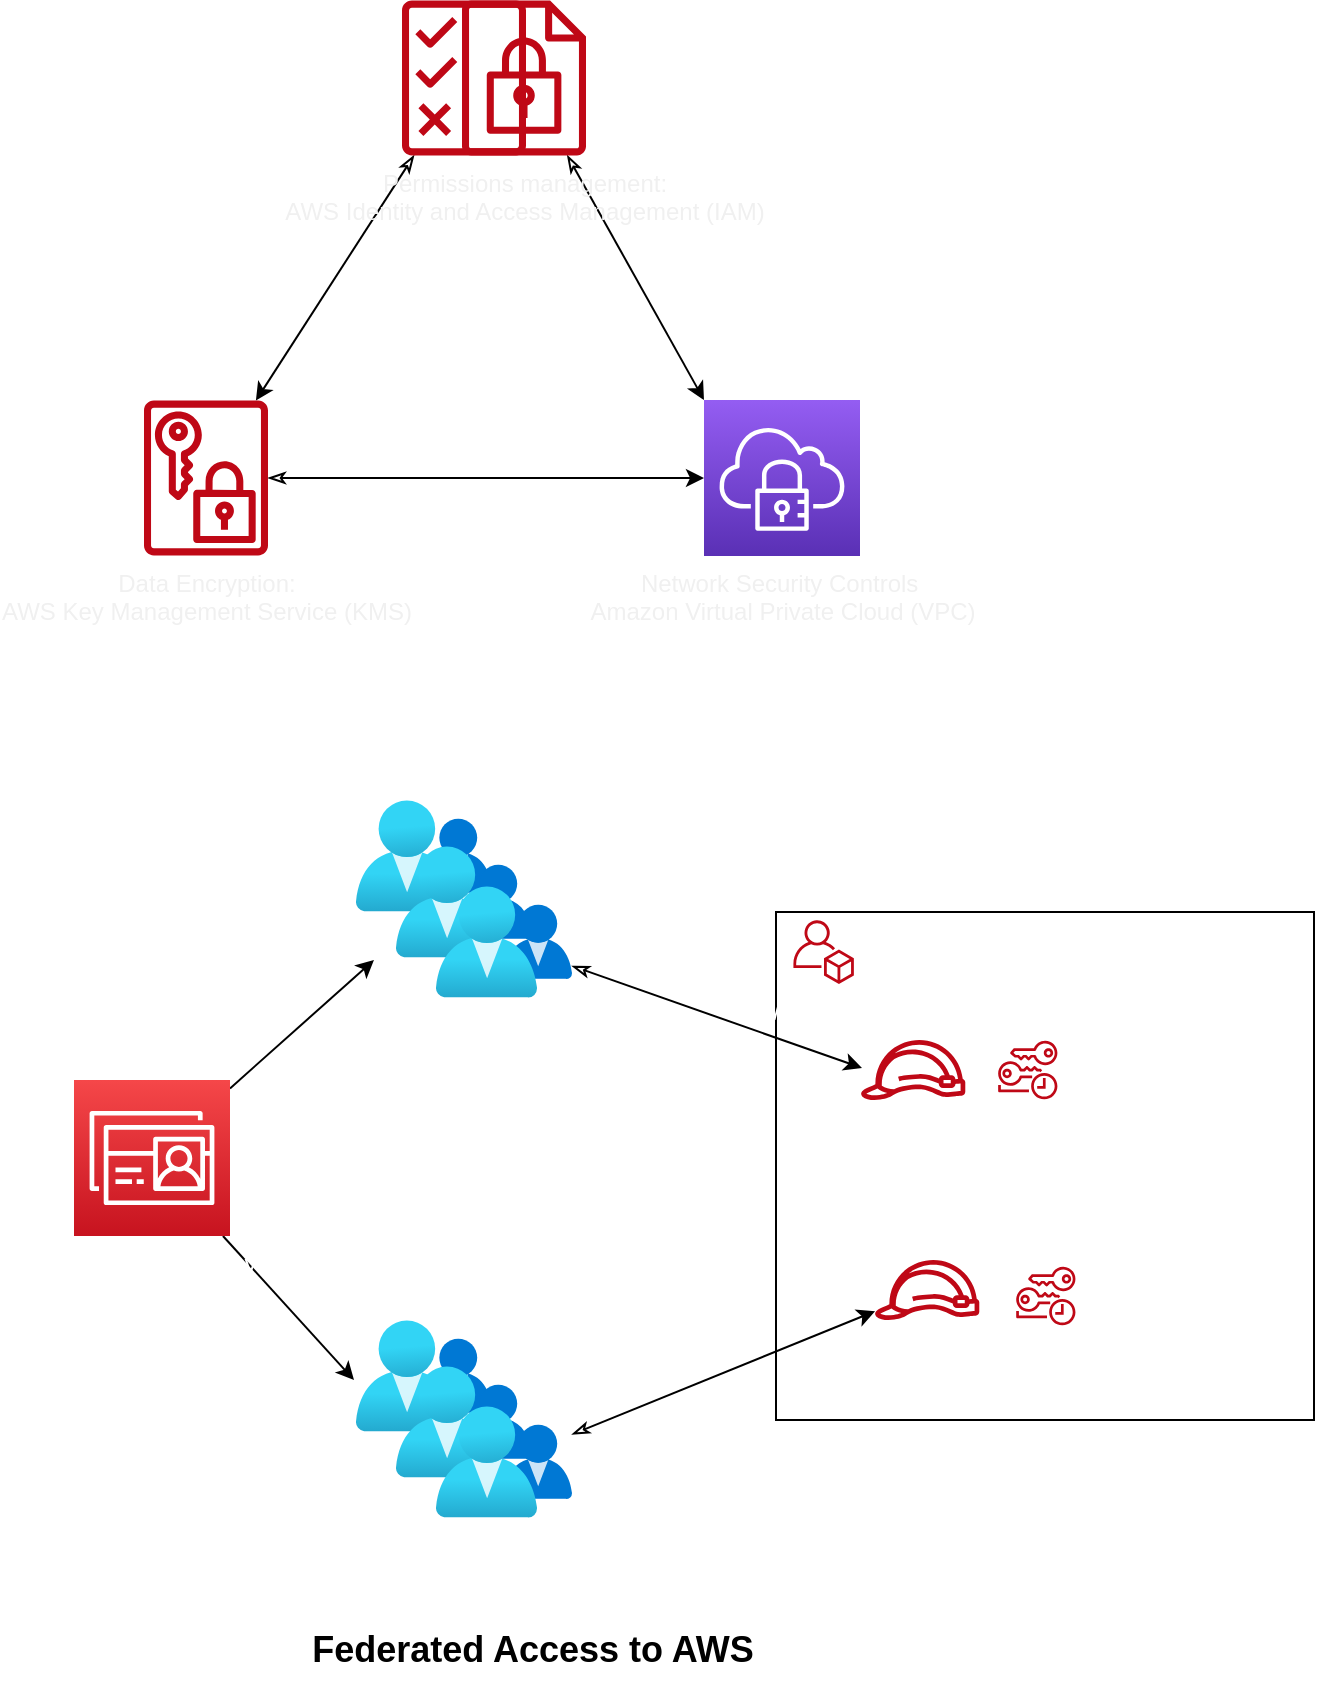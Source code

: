 <mxfile>
    <diagram id="h5HP5lQ0RciIR4XBi29Y" name="IAM">
        <mxGraphModel dx="1729" dy="1167" grid="1" gridSize="10" guides="1" tooltips="1" connect="1" arrows="1" fold="1" page="1" pageScale="1" pageWidth="827" pageHeight="1169" math="0" shadow="0">
            <root>
                <mxCell id="0"/>
                <mxCell id="1" parent="0"/>
                <mxCell id="35" value="" style="rounded=0;whiteSpace=wrap;html=1;fontColor=#FFFFFF;fillColor=none;" parent="1" vertex="1">
                    <mxGeometry x="491" y="576" width="269" height="254" as="geometry"/>
                </mxCell>
                <mxCell id="9" style="edgeStyle=none;html=1;startArrow=classicThin;startFill=0;strokeColor=default;" parent="1" source="2" target="5" edge="1">
                    <mxGeometry relative="1" as="geometry"/>
                </mxCell>
                <mxCell id="2" value="&lt;span style=&quot;color: rgb(240 , 240 , 240)&quot;&gt;Data Encryption: &lt;br&gt;AWS Key Management Service (KMS)&lt;/span&gt;" style="sketch=0;outlineConnect=0;fontColor=#232F3E;gradientColor=none;fillColor=#BF0816;strokeColor=none;dashed=0;verticalLabelPosition=bottom;verticalAlign=top;align=center;html=1;fontSize=12;fontStyle=0;aspect=fixed;pointerEvents=1;shape=mxgraph.aws4.data_encryption_key;" parent="1" vertex="1">
                    <mxGeometry x="175" y="320" width="62" height="78" as="geometry"/>
                </mxCell>
                <mxCell id="5" value="&lt;span style=&quot;color: rgb(240 , 240 , 240)&quot;&gt;Network Security Controls&amp;nbsp;&lt;/span&gt;&lt;br style=&quot;color: rgb(240 , 240 , 240)&quot;&gt;&lt;span style=&quot;color: rgb(240 , 240 , 240)&quot;&gt;Amazon Virtual Private Cloud (VPC)&lt;/span&gt;" style="sketch=0;points=[[0,0,0],[0.25,0,0],[0.5,0,0],[0.75,0,0],[1,0,0],[0,1,0],[0.25,1,0],[0.5,1,0],[0.75,1,0],[1,1,0],[0,0.25,0],[0,0.5,0],[0,0.75,0],[1,0.25,0],[1,0.5,0],[1,0.75,0]];outlineConnect=0;fontColor=#232F3E;gradientColor=#945DF2;gradientDirection=north;fillColor=#5A30B5;strokeColor=#ffffff;dashed=0;verticalLabelPosition=bottom;verticalAlign=top;align=center;html=1;fontSize=12;fontStyle=0;aspect=fixed;shape=mxgraph.aws4.resourceIcon;resIcon=mxgraph.aws4.client_vpn;" parent="1" vertex="1">
                    <mxGeometry x="455" y="320" width="78" height="78" as="geometry"/>
                </mxCell>
                <mxCell id="16" style="edgeStyle=none;html=1;startArrow=classicThin;startFill=0;strokeColor=default;" parent="1" source="14" target="2" edge="1">
                    <mxGeometry relative="1" as="geometry"/>
                </mxCell>
                <mxCell id="14" value="" style="sketch=0;outlineConnect=0;fontColor=#232F3E;gradientColor=none;fillColor=#BF0816;strokeColor=none;dashed=0;verticalLabelPosition=bottom;verticalAlign=top;align=center;html=1;fontSize=12;fontStyle=0;aspect=fixed;pointerEvents=1;shape=mxgraph.aws4.permissions;" parent="1" vertex="1">
                    <mxGeometry x="304" y="120" width="62" height="78" as="geometry"/>
                </mxCell>
                <mxCell id="17" style="edgeStyle=none;html=1;startArrow=classicThin;startFill=0;strokeColor=default;entryX=0;entryY=0;entryDx=0;entryDy=0;entryPerimeter=0;" parent="1" source="15" target="5" edge="1">
                    <mxGeometry relative="1" as="geometry"/>
                </mxCell>
                <mxCell id="15" value="&lt;span style=&quot;color: rgb(240 , 240 , 240)&quot;&gt;Permissions management:&lt;/span&gt;&lt;br style=&quot;color: rgb(240 , 240 , 240)&quot;&gt;&lt;span style=&quot;color: rgb(240 , 240 , 240)&quot;&gt;AWS Identity and Access Management (IAM)&lt;/span&gt;" style="sketch=0;outlineConnect=0;fontColor=#232F3E;gradientColor=none;fillColor=#BF0816;strokeColor=none;dashed=0;verticalLabelPosition=bottom;verticalAlign=top;align=center;html=1;fontSize=12;fontStyle=0;aspect=fixed;pointerEvents=1;shape=mxgraph.aws4.encrypted_data;" parent="1" vertex="1">
                    <mxGeometry x="334" y="120" width="62" height="78" as="geometry"/>
                </mxCell>
                <mxCell id="39" style="edgeStyle=none;html=1;" parent="1" source="18" edge="1">
                    <mxGeometry relative="1" as="geometry">
                        <mxPoint x="290" y="600" as="targetPoint"/>
                    </mxGeometry>
                </mxCell>
                <mxCell id="40" style="edgeStyle=none;html=1;" parent="1" source="18" edge="1">
                    <mxGeometry relative="1" as="geometry">
                        <mxPoint x="280" y="810" as="targetPoint"/>
                    </mxGeometry>
                </mxCell>
                <mxCell id="18" value="&lt;font color=&quot;#ffffff&quot;&gt;Corporate Identity Provider&lt;/font&gt;" style="sketch=0;points=[[0,0,0],[0.25,0,0],[0.5,0,0],[0.75,0,0],[1,0,0],[0,1,0],[0.25,1,0],[0.5,1,0],[0.75,1,0],[1,1,0],[0,0.25,0],[0,0.5,0],[0,0.75,0],[1,0.25,0],[1,0.5,0],[1,0.75,0]];outlineConnect=0;fontColor=#232F3E;gradientColor=#F54749;gradientDirection=north;fillColor=#C7131F;strokeColor=#ffffff;dashed=0;verticalLabelPosition=bottom;verticalAlign=top;align=center;html=1;fontSize=12;fontStyle=0;aspect=fixed;shape=mxgraph.aws4.resourceIcon;resIcon=mxgraph.aws4.directory_service;" parent="1" vertex="1">
                    <mxGeometry x="140" y="660" width="78" height="78" as="geometry"/>
                </mxCell>
                <mxCell id="23" value="" style="aspect=fixed;html=1;points=[];align=center;image;fontSize=12;image=img/lib/azure2/identity/Groups.svg;fontColor=#FFFFFF;" parent="1" vertex="1">
                    <mxGeometry x="281" y="520" width="68" height="56.0" as="geometry"/>
                </mxCell>
                <mxCell id="24" value="" style="aspect=fixed;html=1;points=[];align=center;image;fontSize=12;image=img/lib/azure2/identity/Groups.svg;fontColor=#FFFFFF;" parent="1" vertex="1">
                    <mxGeometry x="301" y="543" width="68" height="56.0" as="geometry"/>
                </mxCell>
                <mxCell id="37" style="edgeStyle=none;html=1;entryX=0.009;entryY=0.467;entryDx=0;entryDy=0;entryPerimeter=0;fontColor=#FFFFFF;startArrow=classicThin;startFill=0;strokeColor=default;" parent="1" source="25" target="30" edge="1">
                    <mxGeometry relative="1" as="geometry"/>
                </mxCell>
                <mxCell id="25" value="Corporate Identities&lt;br&gt;(administrators)" style="aspect=fixed;html=1;points=[];align=center;image;fontSize=12;image=img/lib/azure2/identity/Groups.svg;fontColor=#FFFFFF;" parent="1" vertex="1">
                    <mxGeometry x="321" y="563" width="68" height="56.0" as="geometry"/>
                </mxCell>
                <mxCell id="26" value="" style="aspect=fixed;html=1;points=[];align=center;image;fontSize=12;image=img/lib/azure2/identity/Groups.svg;fontColor=#FFFFFF;" parent="1" vertex="1">
                    <mxGeometry x="281" y="780" width="68" height="56.0" as="geometry"/>
                </mxCell>
                <mxCell id="27" value="" style="aspect=fixed;html=1;points=[];align=center;image;fontSize=12;image=img/lib/azure2/identity/Groups.svg;fontColor=#FFFFFF;" parent="1" vertex="1">
                    <mxGeometry x="301" y="803" width="68" height="56.0" as="geometry"/>
                </mxCell>
                <mxCell id="38" style="edgeStyle=none;html=1;fontColor=#FFFFFF;startArrow=classicThin;startFill=0;strokeColor=default;" parent="1" source="28" target="34" edge="1">
                    <mxGeometry relative="1" as="geometry"/>
                </mxCell>
                <mxCell id="28" value="Corporate Identities&lt;br&gt;(developers)" style="aspect=fixed;html=1;points=[];align=center;image;fontSize=12;image=img/lib/azure2/identity/Groups.svg;fontColor=#FFFFFF;" parent="1" vertex="1">
                    <mxGeometry x="321" y="823" width="68" height="56.0" as="geometry"/>
                </mxCell>
                <mxCell id="29" value="&lt;font color=&quot;#ffffff&quot;&gt;AWS account&lt;/font&gt;" style="sketch=0;outlineConnect=0;fontColor=#232F3E;gradientColor=none;fillColor=#BF0816;strokeColor=none;dashed=0;verticalLabelPosition=bottom;verticalAlign=top;align=center;html=1;fontSize=12;fontStyle=0;aspect=fixed;pointerEvents=1;shape=mxgraph.aws4.organizations_account;" parent="1" vertex="1">
                    <mxGeometry x="499.64" y="580" width="30.36" height="32" as="geometry"/>
                </mxCell>
                <mxCell id="30" value="&lt;font color=&quot;#ffffff&quot;&gt;IAM role: &lt;br&gt;administrator&lt;/font&gt;" style="sketch=0;outlineConnect=0;fontColor=#232F3E;gradientColor=none;fillColor=#BF0816;strokeColor=none;dashed=0;verticalLabelPosition=bottom;verticalAlign=top;align=center;html=1;fontSize=12;fontStyle=0;aspect=fixed;pointerEvents=1;shape=mxgraph.aws4.role;" parent="1" vertex="1">
                    <mxGeometry x="533" y="640" width="53.18" height="30" as="geometry"/>
                </mxCell>
                <mxCell id="32" value="" style="sketch=0;outlineConnect=0;fontColor=#232F3E;gradientColor=none;fillColor=#BF0816;strokeColor=none;dashed=0;verticalLabelPosition=bottom;verticalAlign=top;align=center;html=1;fontSize=12;fontStyle=0;aspect=fixed;pointerEvents=1;shape=mxgraph.aws4.temporary_security_credential;" parent="1" vertex="1">
                    <mxGeometry x="611.1" y="753" width="29.62" height="30" as="geometry"/>
                </mxCell>
                <mxCell id="33" value="" style="sketch=0;outlineConnect=0;fontColor=#232F3E;gradientColor=none;fillColor=#BF0816;strokeColor=none;dashed=0;verticalLabelPosition=bottom;verticalAlign=top;align=center;html=1;fontSize=12;fontStyle=0;aspect=fixed;pointerEvents=1;shape=mxgraph.aws4.temporary_security_credential;" parent="1" vertex="1">
                    <mxGeometry x="602.08" y="640" width="29.62" height="30" as="geometry"/>
                </mxCell>
                <mxCell id="34" value="&lt;font color=&quot;#ffffff&quot;&gt;IAM role: &lt;br&gt;developer&lt;/font&gt;" style="sketch=0;outlineConnect=0;fontColor=#232F3E;gradientColor=none;fillColor=#BF0816;strokeColor=none;dashed=0;verticalLabelPosition=bottom;verticalAlign=top;align=center;html=1;fontSize=12;fontStyle=0;aspect=fixed;pointerEvents=1;shape=mxgraph.aws4.role;" parent="1" vertex="1">
                    <mxGeometry x="540" y="750" width="53.18" height="30" as="geometry"/>
                </mxCell>
                <mxCell id="36" value="Temporary security credentials" style="text;html=1;strokeColor=none;fillColor=none;align=center;verticalAlign=middle;whiteSpace=wrap;rounded=0;fontColor=#FFFFFF;" parent="1" vertex="1">
                    <mxGeometry x="630" y="700" width="110" height="30" as="geometry"/>
                </mxCell>
                <mxCell id="41" value="&lt;h2&gt;Federated Access to AWS&lt;/h2&gt;" style="text;html=1;strokeColor=none;fillColor=none;align=center;verticalAlign=middle;whiteSpace=wrap;rounded=0;" parent="1" vertex="1">
                    <mxGeometry x="209" y="930" width="321" height="30" as="geometry"/>
                </mxCell>
            </root>
        </mxGraphModel>
    </diagram>
    <diagram id="4UVup8vjro2dyPauXuV1" name="Serverless DR">
        <mxGraphModel dx="2556" dy="1167" grid="1" gridSize="10" guides="1" tooltips="1" connect="1" arrows="1" fold="1" page="1" pageScale="1" pageWidth="827" pageHeight="1169" math="0" shadow="0">
            <root>
                <mxCell id="DzoBdhxqbXTC1pfXNYi0-0"/>
                <mxCell id="DzoBdhxqbXTC1pfXNYi0-1" parent="DzoBdhxqbXTC1pfXNYi0-0"/>
                <mxCell id="DzoBdhxqbXTC1pfXNYi0-32" value="" style="rounded=0;whiteSpace=wrap;html=1;dashed=1;fillColor=none;dashPattern=1 1;" vertex="1" parent="DzoBdhxqbXTC1pfXNYi0-1">
                    <mxGeometry x="10" y="130" width="860" height="660" as="geometry"/>
                </mxCell>
                <mxCell id="DzoBdhxqbXTC1pfXNYi0-22" style="edgeStyle=none;html=1;entryX=0.5;entryY=0;entryDx=0;entryDy=0;entryPerimeter=0;" edge="1" parent="DzoBdhxqbXTC1pfXNYi0-1" source="DzoBdhxqbXTC1pfXNYi0-2" target="DzoBdhxqbXTC1pfXNYi0-6">
                    <mxGeometry relative="1" as="geometry"/>
                </mxCell>
                <mxCell id="DzoBdhxqbXTC1pfXNYi0-2" value="" style="sketch=0;points=[[0,0,0],[0.25,0,0],[0.5,0,0],[0.75,0,0],[1,0,0],[0,1,0],[0.25,1,0],[0.5,1,0],[0.75,1,0],[1,1,0],[0,0.25,0],[0,0.5,0],[0,0.75,0],[1,0.25,0],[1,0.5,0],[1,0.75,0]];outlineConnect=0;fontColor=#232F3E;gradientColor=#945DF2;gradientDirection=north;fillColor=#5A30B5;strokeColor=#ffffff;dashed=0;verticalLabelPosition=bottom;verticalAlign=top;align=center;html=1;fontSize=12;fontStyle=0;aspect=fixed;shape=mxgraph.aws4.resourceIcon;resIcon=mxgraph.aws4.api_gateway;" vertex="1" parent="DzoBdhxqbXTC1pfXNYi0-1">
                    <mxGeometry x="170" y="336" width="60" height="60" as="geometry"/>
                </mxCell>
                <mxCell id="DzoBdhxqbXTC1pfXNYi0-23" value="" style="edgeStyle=none;html=1;" edge="1" parent="DzoBdhxqbXTC1pfXNYi0-1" source="DzoBdhxqbXTC1pfXNYi0-6" target="DzoBdhxqbXTC1pfXNYi0-8">
                    <mxGeometry relative="1" as="geometry"/>
                </mxCell>
                <mxCell id="DzoBdhxqbXTC1pfXNYi0-24" style="edgeStyle=none;html=1;" edge="1" parent="DzoBdhxqbXTC1pfXNYi0-1" source="DzoBdhxqbXTC1pfXNYi0-6" target="DzoBdhxqbXTC1pfXNYi0-10">
                    <mxGeometry relative="1" as="geometry"/>
                </mxCell>
                <mxCell id="DzoBdhxqbXTC1pfXNYi0-6" value="" style="sketch=0;points=[[0,0,0],[0.25,0,0],[0.5,0,0],[0.75,0,0],[1,0,0],[0,1,0],[0.25,1,0],[0.5,1,0],[0.75,1,0],[1,1,0],[0,0.25,0],[0,0.5,0],[0,0.75,0],[1,0.25,0],[1,0.5,0],[1,0.75,0]];outlineConnect=0;fontColor=#232F3E;gradientColor=#F78E04;gradientDirection=north;fillColor=#D05C17;strokeColor=#ffffff;dashed=0;verticalLabelPosition=bottom;verticalAlign=top;align=center;html=1;fontSize=12;fontStyle=0;aspect=fixed;shape=mxgraph.aws4.resourceIcon;resIcon=mxgraph.aws4.lambda;" vertex="1" parent="DzoBdhxqbXTC1pfXNYi0-1">
                    <mxGeometry x="170" y="466" width="60" height="60" as="geometry"/>
                </mxCell>
                <mxCell id="DzoBdhxqbXTC1pfXNYi0-28" style="edgeStyle=none;html=1;dashed=1;" edge="1" parent="DzoBdhxqbXTC1pfXNYi0-1" source="DzoBdhxqbXTC1pfXNYi0-8" target="DzoBdhxqbXTC1pfXNYi0-14">
                    <mxGeometry relative="1" as="geometry">
                        <Array as="points">
                            <mxPoint x="169" y="710"/>
                            <mxPoint x="659" y="710"/>
                        </Array>
                    </mxGeometry>
                </mxCell>
                <mxCell id="DzoBdhxqbXTC1pfXNYi0-30" value="Two way bucket replication" style="edgeLabel;html=1;align=center;verticalAlign=middle;resizable=0;points=[];" vertex="1" connectable="0" parent="DzoBdhxqbXTC1pfXNYi0-28">
                    <mxGeometry x="-0.044" y="2" relative="1" as="geometry">
                        <mxPoint y="1" as="offset"/>
                    </mxGeometry>
                </mxCell>
                <mxCell id="DzoBdhxqbXTC1pfXNYi0-8" value="" style="sketch=0;outlineConnect=0;fontColor=#232F3E;gradientColor=none;fillColor=#3F8624;strokeColor=none;dashed=0;verticalLabelPosition=bottom;verticalAlign=top;align=center;html=1;fontSize=12;fontStyle=0;aspect=fixed;pointerEvents=1;shape=mxgraph.aws4.bucket;" vertex="1" parent="DzoBdhxqbXTC1pfXNYi0-1">
                    <mxGeometry x="140" y="601" width="57.69" height="60" as="geometry"/>
                </mxCell>
                <mxCell id="DzoBdhxqbXTC1pfXNYi0-29" style="edgeStyle=none;html=1;entryX=0;entryY=0.5;entryDx=0;entryDy=0;entryPerimeter=0;dashed=1;" edge="1" parent="DzoBdhxqbXTC1pfXNYi0-1" source="DzoBdhxqbXTC1pfXNYi0-10" target="DzoBdhxqbXTC1pfXNYi0-15">
                    <mxGeometry relative="1" as="geometry"/>
                </mxCell>
                <mxCell id="DzoBdhxqbXTC1pfXNYi0-31" value="Global table&lt;br&gt;(multi-master replicas)" style="edgeLabel;html=1;align=center;verticalAlign=middle;resizable=0;points=[];" vertex="1" connectable="0" parent="DzoBdhxqbXTC1pfXNYi0-29">
                    <mxGeometry x="-0.082" y="3" relative="1" as="geometry">
                        <mxPoint y="1" as="offset"/>
                    </mxGeometry>
                </mxCell>
                <mxCell id="DzoBdhxqbXTC1pfXNYi0-10" value="" style="outlineConnect=0;dashed=0;verticalLabelPosition=bottom;verticalAlign=top;align=center;html=1;shape=mxgraph.aws3.dynamo_db;fillColor=#2E73B8;gradientColor=none;" vertex="1" parent="DzoBdhxqbXTC1pfXNYi0-1">
                    <mxGeometry x="240" y="596" width="60" height="70" as="geometry"/>
                </mxCell>
                <mxCell id="DzoBdhxqbXTC1pfXNYi0-25" style="edgeStyle=none;html=1;entryX=0.5;entryY=0;entryDx=0;entryDy=0;entryPerimeter=0;" edge="1" parent="DzoBdhxqbXTC1pfXNYi0-1" source="DzoBdhxqbXTC1pfXNYi0-12" target="DzoBdhxqbXTC1pfXNYi0-13">
                    <mxGeometry relative="1" as="geometry"/>
                </mxCell>
                <mxCell id="DzoBdhxqbXTC1pfXNYi0-12" value="" style="sketch=0;points=[[0,0,0],[0.25,0,0],[0.5,0,0],[0.75,0,0],[1,0,0],[0,1,0],[0.25,1,0],[0.5,1,0],[0.75,1,0],[1,1,0],[0,0.25,0],[0,0.5,0],[0,0.75,0],[1,0.25,0],[1,0.5,0],[1,0.75,0]];outlineConnect=0;fontColor=#232F3E;gradientColor=#945DF2;gradientDirection=north;fillColor=#5A30B5;strokeColor=#ffffff;dashed=0;verticalLabelPosition=bottom;verticalAlign=top;align=center;html=1;fontSize=12;fontStyle=0;aspect=fixed;shape=mxgraph.aws4.resourceIcon;resIcon=mxgraph.aws4.api_gateway;" vertex="1" parent="DzoBdhxqbXTC1pfXNYi0-1">
                    <mxGeometry x="560" y="336" width="60" height="60" as="geometry"/>
                </mxCell>
                <mxCell id="DzoBdhxqbXTC1pfXNYi0-26" style="edgeStyle=none;html=1;" edge="1" parent="DzoBdhxqbXTC1pfXNYi0-1" source="DzoBdhxqbXTC1pfXNYi0-13" target="DzoBdhxqbXTC1pfXNYi0-15">
                    <mxGeometry relative="1" as="geometry"/>
                </mxCell>
                <mxCell id="DzoBdhxqbXTC1pfXNYi0-27" style="edgeStyle=none;html=1;" edge="1" parent="DzoBdhxqbXTC1pfXNYi0-1" source="DzoBdhxqbXTC1pfXNYi0-13" target="DzoBdhxqbXTC1pfXNYi0-14">
                    <mxGeometry relative="1" as="geometry"/>
                </mxCell>
                <mxCell id="DzoBdhxqbXTC1pfXNYi0-13" value="" style="sketch=0;points=[[0,0,0],[0.25,0,0],[0.5,0,0],[0.75,0,0],[1,0,0],[0,1,0],[0.25,1,0],[0.5,1,0],[0.75,1,0],[1,1,0],[0,0.25,0],[0,0.5,0],[0,0.75,0],[1,0.25,0],[1,0.5,0],[1,0.75,0]];outlineConnect=0;fontColor=#232F3E;gradientColor=#F78E04;gradientDirection=north;fillColor=#D05C17;strokeColor=#ffffff;dashed=0;verticalLabelPosition=bottom;verticalAlign=top;align=center;html=1;fontSize=12;fontStyle=0;aspect=fixed;shape=mxgraph.aws4.resourceIcon;resIcon=mxgraph.aws4.lambda;" vertex="1" parent="DzoBdhxqbXTC1pfXNYi0-1">
                    <mxGeometry x="560" y="466" width="60" height="60" as="geometry"/>
                </mxCell>
                <mxCell id="DzoBdhxqbXTC1pfXNYi0-14" value="" style="sketch=0;outlineConnect=0;fontColor=#232F3E;gradientColor=none;fillColor=#3F8624;strokeColor=none;dashed=0;verticalLabelPosition=bottom;verticalAlign=top;align=center;html=1;fontSize=12;fontStyle=0;aspect=fixed;pointerEvents=1;shape=mxgraph.aws4.bucket;" vertex="1" parent="DzoBdhxqbXTC1pfXNYi0-1">
                    <mxGeometry x="630" y="599" width="57.69" height="60" as="geometry"/>
                </mxCell>
                <mxCell id="DzoBdhxqbXTC1pfXNYi0-15" value="" style="outlineConnect=0;dashed=0;verticalLabelPosition=bottom;verticalAlign=top;align=center;html=1;shape=mxgraph.aws3.dynamo_db;fillColor=#2E73B8;gradientColor=none;" vertex="1" parent="DzoBdhxqbXTC1pfXNYi0-1">
                    <mxGeometry x="520" y="596" width="60" height="70" as="geometry"/>
                </mxCell>
                <mxCell id="DzoBdhxqbXTC1pfXNYi0-19" style="edgeStyle=none;html=1;entryX=0.5;entryY=0;entryDx=0;entryDy=0;entryPerimeter=0;exitX=0.5;exitY=1;exitDx=0;exitDy=0;exitPerimeter=0;" edge="1" parent="DzoBdhxqbXTC1pfXNYi0-1" source="DzoBdhxqbXTC1pfXNYi0-16" target="DzoBdhxqbXTC1pfXNYi0-2">
                    <mxGeometry relative="1" as="geometry">
                        <Array as="points">
                            <mxPoint x="410" y="240"/>
                            <mxPoint x="200" y="240"/>
                        </Array>
                    </mxGeometry>
                </mxCell>
                <mxCell id="DzoBdhxqbXTC1pfXNYi0-36" style="edgeStyle=none;html=1;entryX=0.343;entryY=0.067;entryDx=0;entryDy=0;entryPerimeter=0;fontColor=#FFFFFF;" edge="1" parent="DzoBdhxqbXTC1pfXNYi0-1" target="DzoBdhxqbXTC1pfXNYi0-35">
                    <mxGeometry relative="1" as="geometry">
                        <mxPoint x="410" y="220" as="sourcePoint"/>
                        <Array as="points">
                            <mxPoint x="410" y="240"/>
                            <mxPoint x="590" y="240"/>
                        </Array>
                    </mxGeometry>
                </mxCell>
                <mxCell id="DzoBdhxqbXTC1pfXNYi0-16" value="" style="sketch=0;points=[[0,0,0],[0.25,0,0],[0.5,0,0],[0.75,0,0],[1,0,0],[0,1,0],[0.25,1,0],[0.5,1,0],[0.75,1,0],[1,1,0],[0,0.25,0],[0,0.5,0],[0,0.75,0],[1,0.25,0],[1,0.5,0],[1,0.75,0]];outlineConnect=0;fontColor=#232F3E;gradientColor=#945DF2;gradientDirection=north;fillColor=#5A30B5;strokeColor=#ffffff;dashed=0;verticalLabelPosition=bottom;verticalAlign=top;align=center;html=1;fontSize=12;fontStyle=0;aspect=fixed;shape=mxgraph.aws4.resourceIcon;resIcon=mxgraph.aws4.route_53;" vertex="1" parent="DzoBdhxqbXTC1pfXNYi0-1">
                    <mxGeometry x="380" y="160" width="60" height="60" as="geometry"/>
                </mxCell>
                <mxCell id="DzoBdhxqbXTC1pfXNYi0-21" value="Weighted DNS Routing" style="text;html=1;strokeColor=none;fillColor=none;align=center;verticalAlign=middle;whiteSpace=wrap;rounded=0;dashed=1;dashPattern=1 1;" vertex="1" parent="DzoBdhxqbXTC1pfXNYi0-1">
                    <mxGeometry x="354" y="250" width="96" height="20" as="geometry"/>
                </mxCell>
                <mxCell id="DzoBdhxqbXTC1pfXNYi0-33" value="&lt;font color=&quot;#ffffff&quot;&gt;&amp;nbsp; &amp;nbsp; &amp;nbsp; &amp;nbsp; &amp;nbsp; &amp;nbsp; &amp;nbsp;AWS Account&lt;/font&gt;" style="sketch=0;outlineConnect=0;fontColor=#232F3E;gradientColor=none;fillColor=#BF0816;strokeColor=none;dashed=0;verticalLabelPosition=bottom;verticalAlign=top;align=center;html=1;fontSize=12;fontStyle=0;aspect=fixed;pointerEvents=1;shape=mxgraph.aws4.organizations_account;" vertex="1" parent="DzoBdhxqbXTC1pfXNYi0-1">
                    <mxGeometry x="10" y="130" width="28.46" height="30" as="geometry"/>
                </mxCell>
                <mxCell id="DzoBdhxqbXTC1pfXNYi0-34" value="Primary Region" style="sketch=0;outlineConnect=0;gradientColor=none;html=1;whiteSpace=wrap;fontSize=12;fontStyle=0;shape=mxgraph.aws4.group;grIcon=mxgraph.aws4.group_region;strokeColor=#879196;fillColor=none;verticalAlign=top;align=left;spacingLeft=30;fontColor=#879196;dashed=1;" vertex="1" parent="DzoBdhxqbXTC1pfXNYi0-1">
                    <mxGeometry x="90" y="310" width="350" height="450" as="geometry"/>
                </mxCell>
                <mxCell id="DzoBdhxqbXTC1pfXNYi0-35" value="Failover Region" style="sketch=0;outlineConnect=0;gradientColor=none;html=1;whiteSpace=wrap;fontSize=12;fontStyle=0;shape=mxgraph.aws4.group;grIcon=mxgraph.aws4.group_region;strokeColor=#879196;fillColor=none;verticalAlign=top;align=left;spacingLeft=30;fontColor=#879196;dashed=1;" vertex="1" parent="DzoBdhxqbXTC1pfXNYi0-1">
                    <mxGeometry x="470" y="310" width="350" height="450" as="geometry"/>
                </mxCell>
            </root>
        </mxGraphModel>
    </diagram>
</mxfile>